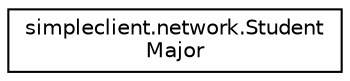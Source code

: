 digraph "Graphical Class Hierarchy"
{
  edge [fontname="Helvetica",fontsize="10",labelfontname="Helvetica",labelfontsize="10"];
  node [fontname="Helvetica",fontsize="10",shape=record];
  rankdir="LR";
  Node0 [label="simpleclient.network.Student\lMajor",height=0.2,width=0.4,color="black", fillcolor="white", style="filled",URL="$classsimpleclient_1_1network_1_1StudentMajor.html"];
}
